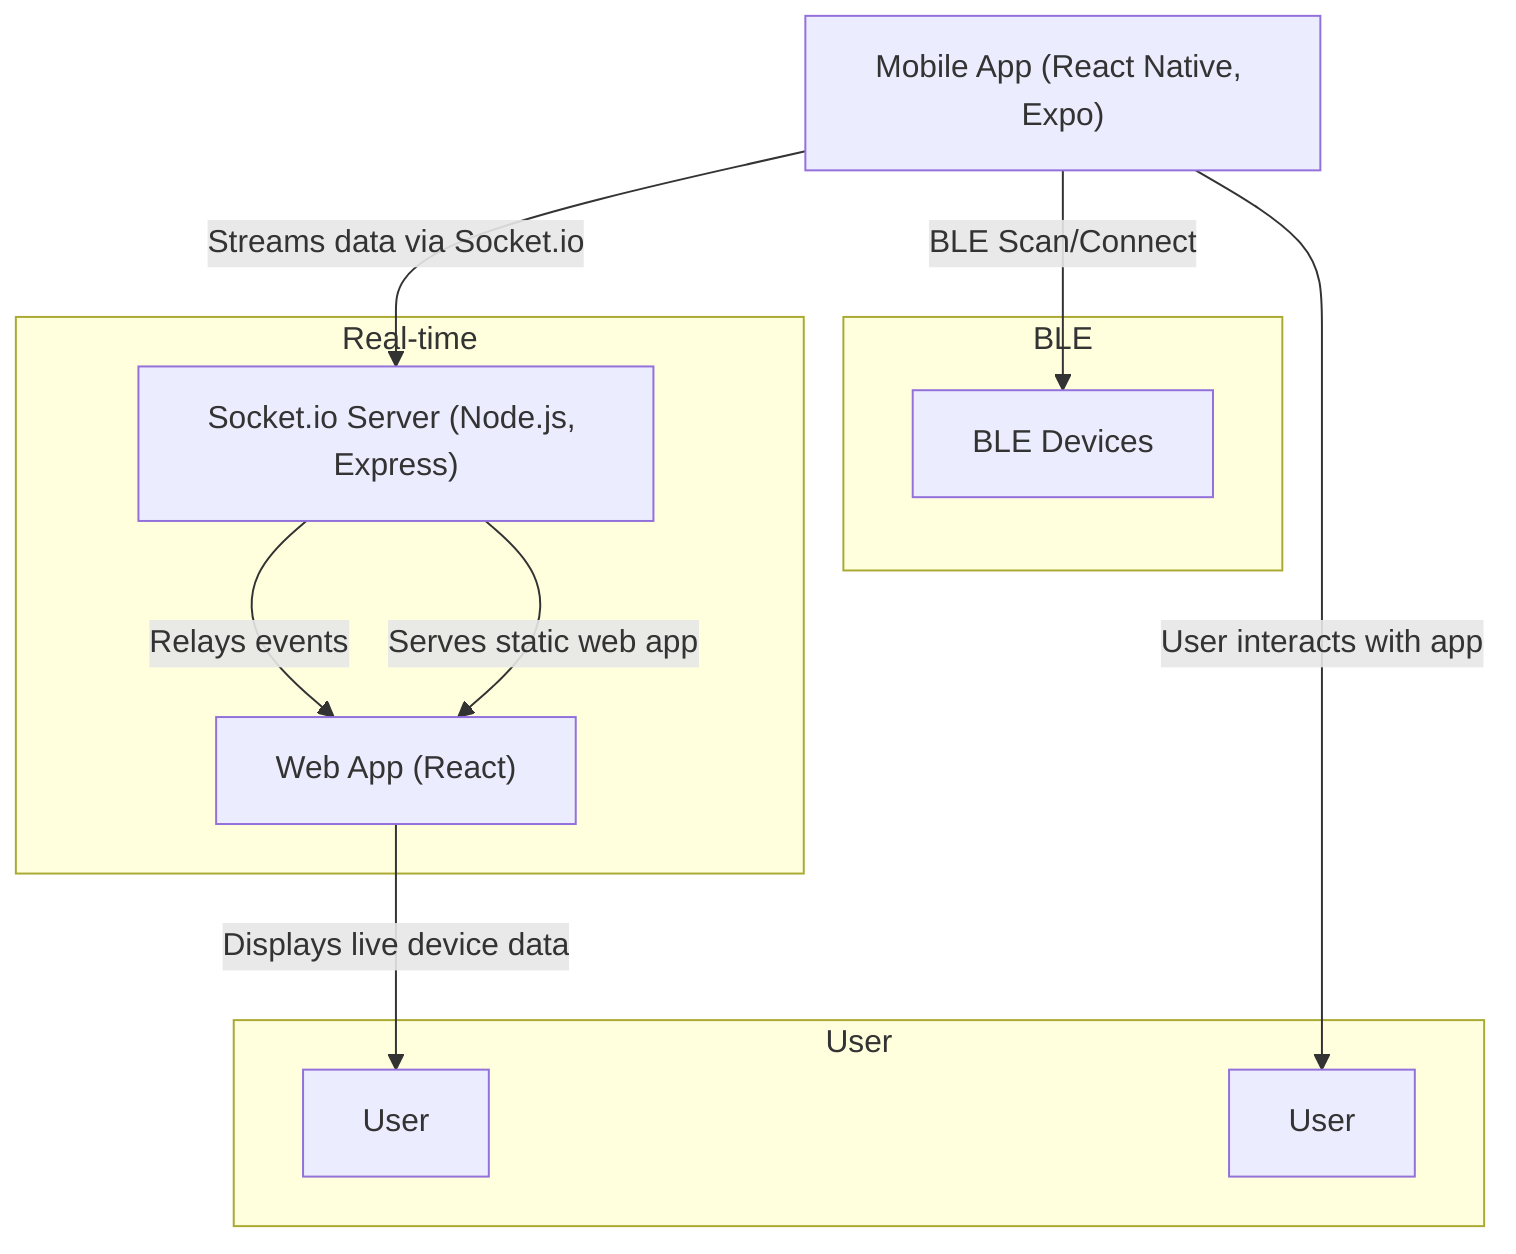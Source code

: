 %% System Architecture Diagram
 graph TD;
  A["Mobile App (React Native, Expo)"] -- BLE Scan/Connect --> B["BLE Devices"]
  A -- Streams data via Socket.io --> C["Socket.io Server (Node.js, Express)"]
  C -- Relays events --> D["Web App (React)"]
  D -- Displays live device data --> E["User"]
  A -- User interacts with app --> F["User"]
  C -- Serves static web app --> D
  subgraph BLE
    B
  end
  subgraph Real-time
    C
    D
  end
  subgraph User
    E
    F
  end